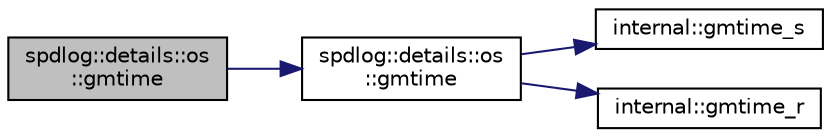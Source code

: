 digraph "spdlog::details::os::gmtime"
{
  edge [fontname="Helvetica",fontsize="10",labelfontname="Helvetica",labelfontsize="10"];
  node [fontname="Helvetica",fontsize="10",shape=record];
  rankdir="LR";
  Node1 [label="spdlog::details::os\l::gmtime",height=0.2,width=0.4,color="black", fillcolor="grey75", style="filled" fontcolor="black"];
  Node1 -> Node2 [color="midnightblue",fontsize="10",style="solid",fontname="Helvetica"];
  Node2 [label="spdlog::details::os\l::gmtime",height=0.2,width=0.4,color="black", fillcolor="white", style="filled",URL="$namespacespdlog_1_1details_1_1os.html#ac993ad051e07cd5bda5328be2a54b0a8"];
  Node2 -> Node3 [color="midnightblue",fontsize="10",style="solid",fontname="Helvetica"];
  Node3 [label="internal::gmtime_s",height=0.2,width=0.4,color="black", fillcolor="white", style="filled",URL="$namespaceinternal.html#a4df52163db0eff7ab6b17cb243a224b7"];
  Node2 -> Node4 [color="midnightblue",fontsize="10",style="solid",fontname="Helvetica"];
  Node4 [label="internal::gmtime_r",height=0.2,width=0.4,color="black", fillcolor="white", style="filled",URL="$namespaceinternal.html#a6a29b192fce543ff8c18fe7bedf3e321"];
}
